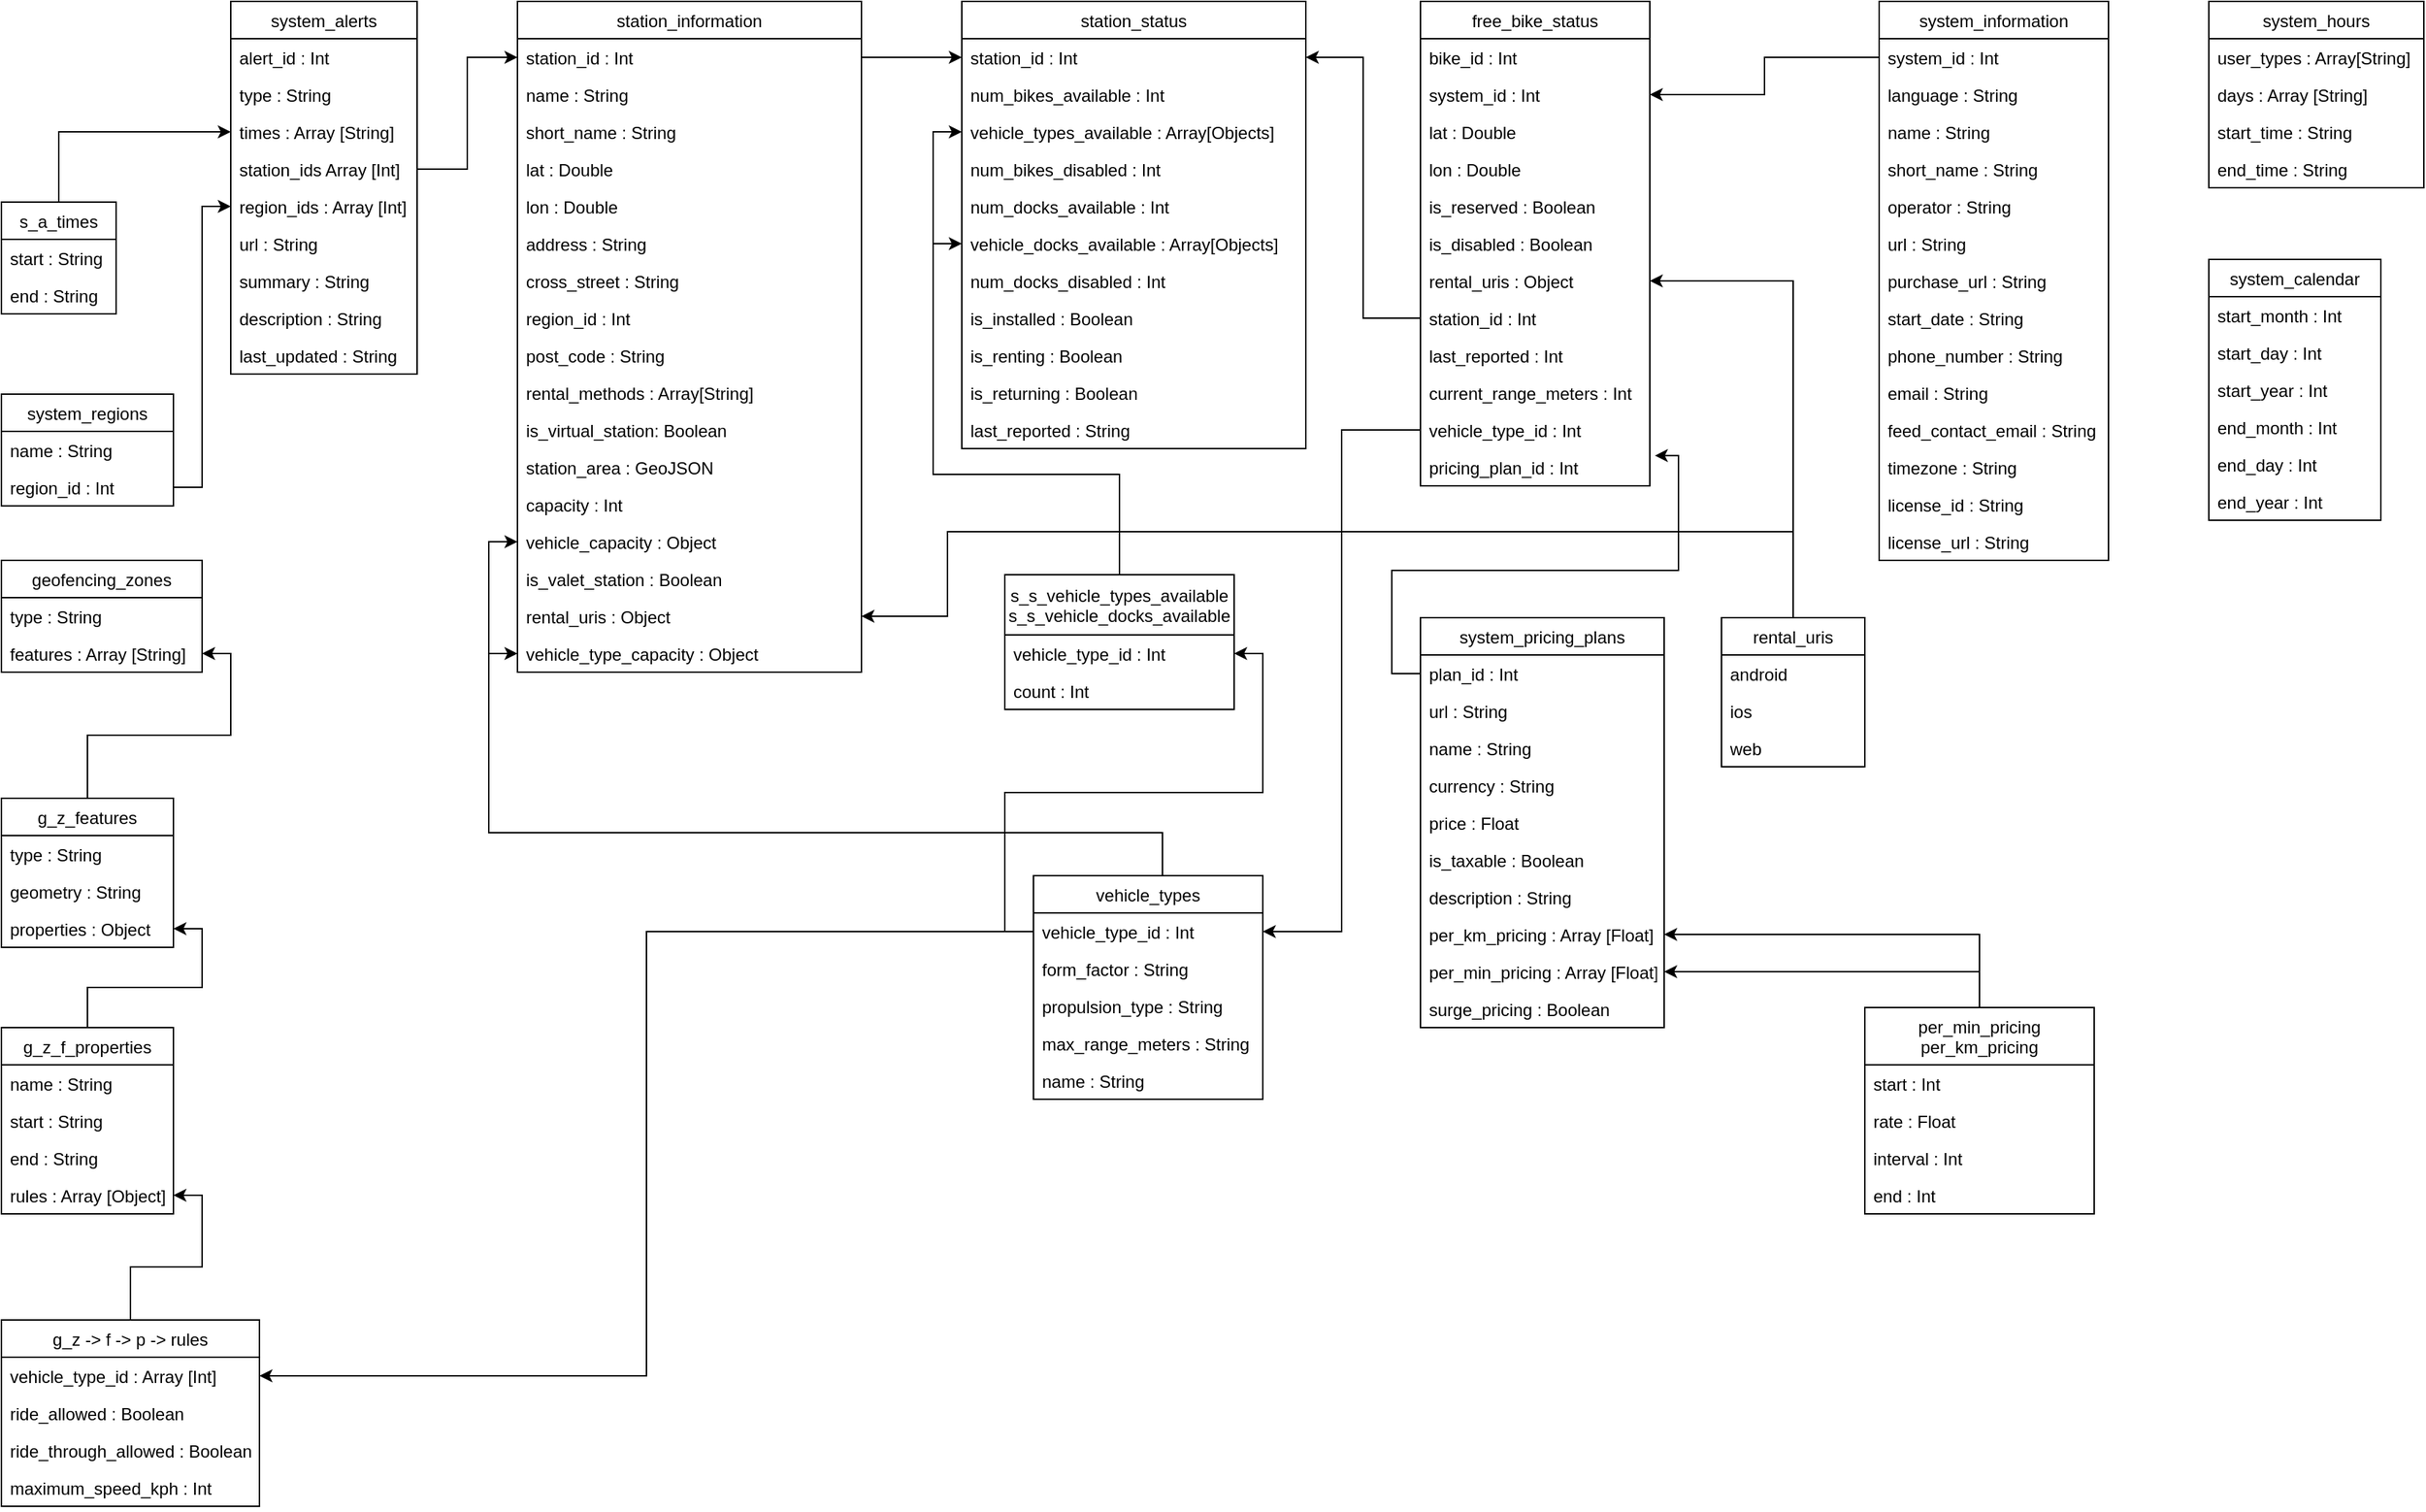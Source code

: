 <mxfile version="14.1.1" type="device"><diagram id="EeUKwa0ocR6P-Onz2Nkn" name="Page-1"><mxGraphModel dx="1422" dy="762" grid="1" gridSize="10" guides="1" tooltips="1" connect="1" arrows="1" fold="1" page="1" pageScale="1" pageWidth="2339" pageHeight="3300" math="0" shadow="0"><root><mxCell id="0"/><mxCell id="1" parent="0"/><mxCell id="87wIou0G1SsMSOrfjKKC-6" value="station_status" style="swimlane;fontStyle=0;childLayout=stackLayout;horizontal=1;startSize=26;fillColor=none;horizontalStack=0;resizeParent=1;resizeParentMax=0;resizeLast=0;collapsible=1;marginBottom=0;" parent="1" vertex="1"><mxGeometry x="710" y="120" width="240" height="312" as="geometry"/></mxCell><mxCell id="87wIou0G1SsMSOrfjKKC-7" value="station_id : Int" style="text;strokeColor=none;fillColor=none;align=left;verticalAlign=top;spacingLeft=4;spacingRight=4;overflow=hidden;rotatable=0;points=[[0,0.5],[1,0.5]];portConstraint=eastwest;" parent="87wIou0G1SsMSOrfjKKC-6" vertex="1"><mxGeometry y="26" width="240" height="26" as="geometry"/></mxCell><mxCell id="87wIou0G1SsMSOrfjKKC-8" value="num_bikes_available : Int" style="text;strokeColor=none;fillColor=none;align=left;verticalAlign=top;spacingLeft=4;spacingRight=4;overflow=hidden;rotatable=0;points=[[0,0.5],[1,0.5]];portConstraint=eastwest;" parent="87wIou0G1SsMSOrfjKKC-6" vertex="1"><mxGeometry y="52" width="240" height="26" as="geometry"/></mxCell><mxCell id="87wIou0G1SsMSOrfjKKC-9" value="vehicle_types_available : Array[Objects]" style="text;strokeColor=none;fillColor=none;align=left;verticalAlign=top;spacingLeft=4;spacingRight=4;overflow=hidden;rotatable=0;points=[[0,0.5],[1,0.5]];portConstraint=eastwest;" parent="87wIou0G1SsMSOrfjKKC-6" vertex="1"><mxGeometry y="78" width="240" height="26" as="geometry"/></mxCell><mxCell id="87wIou0G1SsMSOrfjKKC-11" value="num_bikes_disabled : Int" style="text;strokeColor=none;fillColor=none;align=left;verticalAlign=top;spacingLeft=4;spacingRight=4;overflow=hidden;rotatable=0;points=[[0,0.5],[1,0.5]];portConstraint=eastwest;" parent="87wIou0G1SsMSOrfjKKC-6" vertex="1"><mxGeometry y="104" width="240" height="26" as="geometry"/></mxCell><mxCell id="87wIou0G1SsMSOrfjKKC-13" value="num_docks_available : Int" style="text;strokeColor=none;fillColor=none;align=left;verticalAlign=top;spacingLeft=4;spacingRight=4;overflow=hidden;rotatable=0;points=[[0,0.5],[1,0.5]];portConstraint=eastwest;" parent="87wIou0G1SsMSOrfjKKC-6" vertex="1"><mxGeometry y="130" width="240" height="26" as="geometry"/></mxCell><mxCell id="87wIou0G1SsMSOrfjKKC-14" value="vehicle_docks_available : Array[Objects]" style="text;strokeColor=none;fillColor=none;align=left;verticalAlign=top;spacingLeft=4;spacingRight=4;overflow=hidden;rotatable=0;points=[[0,0.5],[1,0.5]];portConstraint=eastwest;" parent="87wIou0G1SsMSOrfjKKC-6" vertex="1"><mxGeometry y="156" width="240" height="26" as="geometry"/></mxCell><mxCell id="87wIou0G1SsMSOrfjKKC-17" value="num_docks_disabled : Int" style="text;strokeColor=none;fillColor=none;align=left;verticalAlign=top;spacingLeft=4;spacingRight=4;overflow=hidden;rotatable=0;points=[[0,0.5],[1,0.5]];portConstraint=eastwest;" parent="87wIou0G1SsMSOrfjKKC-6" vertex="1"><mxGeometry y="182" width="240" height="26" as="geometry"/></mxCell><mxCell id="DSiYzcExtaKeJNLB6xu6-119" value="is_installed : Boolean" style="text;strokeColor=none;fillColor=none;align=left;verticalAlign=top;spacingLeft=4;spacingRight=4;overflow=hidden;rotatable=0;points=[[0,0.5],[1,0.5]];portConstraint=eastwest;" parent="87wIou0G1SsMSOrfjKKC-6" vertex="1"><mxGeometry y="208" width="240" height="26" as="geometry"/></mxCell><mxCell id="DSiYzcExtaKeJNLB6xu6-120" value="is_renting : Boolean" style="text;strokeColor=none;fillColor=none;align=left;verticalAlign=top;spacingLeft=4;spacingRight=4;overflow=hidden;rotatable=0;points=[[0,0.5],[1,0.5]];portConstraint=eastwest;" parent="87wIou0G1SsMSOrfjKKC-6" vertex="1"><mxGeometry y="234" width="240" height="26" as="geometry"/></mxCell><mxCell id="DSiYzcExtaKeJNLB6xu6-121" value="is_returning : Boolean" style="text;strokeColor=none;fillColor=none;align=left;verticalAlign=top;spacingLeft=4;spacingRight=4;overflow=hidden;rotatable=0;points=[[0,0.5],[1,0.5]];portConstraint=eastwest;" parent="87wIou0G1SsMSOrfjKKC-6" vertex="1"><mxGeometry y="260" width="240" height="26" as="geometry"/></mxCell><mxCell id="dV8yYiZPkEKNXkJ7cdwt-17" value="last_reported : String" style="text;strokeColor=none;fillColor=none;align=left;verticalAlign=top;spacingLeft=4;spacingRight=4;overflow=hidden;rotatable=0;points=[[0,0.5],[1,0.5]];portConstraint=eastwest;" vertex="1" parent="87wIou0G1SsMSOrfjKKC-6"><mxGeometry y="286" width="240" height="26" as="geometry"/></mxCell><mxCell id="87wIou0G1SsMSOrfjKKC-28" value="system_information" style="swimlane;fontStyle=0;childLayout=stackLayout;horizontal=1;startSize=26;fillColor=none;horizontalStack=0;resizeParent=1;resizeParentMax=0;resizeLast=0;collapsible=1;marginBottom=0;" parent="1" vertex="1"><mxGeometry x="1350" y="120" width="160" height="390" as="geometry"/></mxCell><mxCell id="87wIou0G1SsMSOrfjKKC-29" value="system_id : Int" style="text;strokeColor=none;fillColor=none;align=left;verticalAlign=top;spacingLeft=4;spacingRight=4;overflow=hidden;rotatable=0;points=[[0,0.5],[1,0.5]];portConstraint=eastwest;" parent="87wIou0G1SsMSOrfjKKC-28" vertex="1"><mxGeometry y="26" width="160" height="26" as="geometry"/></mxCell><mxCell id="87wIou0G1SsMSOrfjKKC-30" value="language : String" style="text;strokeColor=none;fillColor=none;align=left;verticalAlign=top;spacingLeft=4;spacingRight=4;overflow=hidden;rotatable=0;points=[[0,0.5],[1,0.5]];portConstraint=eastwest;" parent="87wIou0G1SsMSOrfjKKC-28" vertex="1"><mxGeometry y="52" width="160" height="26" as="geometry"/></mxCell><mxCell id="87wIou0G1SsMSOrfjKKC-31" value="name : String" style="text;strokeColor=none;fillColor=none;align=left;verticalAlign=top;spacingLeft=4;spacingRight=4;overflow=hidden;rotatable=0;points=[[0,0.5],[1,0.5]];portConstraint=eastwest;" parent="87wIou0G1SsMSOrfjKKC-28" vertex="1"><mxGeometry y="78" width="160" height="26" as="geometry"/></mxCell><mxCell id="87wIou0G1SsMSOrfjKKC-32" value="short_name : String" style="text;strokeColor=none;fillColor=none;align=left;verticalAlign=top;spacingLeft=4;spacingRight=4;overflow=hidden;rotatable=0;points=[[0,0.5],[1,0.5]];portConstraint=eastwest;" parent="87wIou0G1SsMSOrfjKKC-28" vertex="1"><mxGeometry y="104" width="160" height="26" as="geometry"/></mxCell><mxCell id="87wIou0G1SsMSOrfjKKC-33" value="operator : String" style="text;strokeColor=none;fillColor=none;align=left;verticalAlign=top;spacingLeft=4;spacingRight=4;overflow=hidden;rotatable=0;points=[[0,0.5],[1,0.5]];portConstraint=eastwest;" parent="87wIou0G1SsMSOrfjKKC-28" vertex="1"><mxGeometry y="130" width="160" height="26" as="geometry"/></mxCell><mxCell id="87wIou0G1SsMSOrfjKKC-34" value="url : String" style="text;strokeColor=none;fillColor=none;align=left;verticalAlign=top;spacingLeft=4;spacingRight=4;overflow=hidden;rotatable=0;points=[[0,0.5],[1,0.5]];portConstraint=eastwest;" parent="87wIou0G1SsMSOrfjKKC-28" vertex="1"><mxGeometry y="156" width="160" height="26" as="geometry"/></mxCell><mxCell id="87wIou0G1SsMSOrfjKKC-35" value="purchase_url : String" style="text;strokeColor=none;fillColor=none;align=left;verticalAlign=top;spacingLeft=4;spacingRight=4;overflow=hidden;rotatable=0;points=[[0,0.5],[1,0.5]];portConstraint=eastwest;" parent="87wIou0G1SsMSOrfjKKC-28" vertex="1"><mxGeometry y="182" width="160" height="26" as="geometry"/></mxCell><mxCell id="87wIou0G1SsMSOrfjKKC-36" value="start_date : String" style="text;strokeColor=none;fillColor=none;align=left;verticalAlign=top;spacingLeft=4;spacingRight=4;overflow=hidden;rotatable=0;points=[[0,0.5],[1,0.5]];portConstraint=eastwest;" parent="87wIou0G1SsMSOrfjKKC-28" vertex="1"><mxGeometry y="208" width="160" height="26" as="geometry"/></mxCell><mxCell id="87wIou0G1SsMSOrfjKKC-37" value="phone_number : String" style="text;strokeColor=none;fillColor=none;align=left;verticalAlign=top;spacingLeft=4;spacingRight=4;overflow=hidden;rotatable=0;points=[[0,0.5],[1,0.5]];portConstraint=eastwest;" parent="87wIou0G1SsMSOrfjKKC-28" vertex="1"><mxGeometry y="234" width="160" height="26" as="geometry"/></mxCell><mxCell id="87wIou0G1SsMSOrfjKKC-38" value="email : String" style="text;strokeColor=none;fillColor=none;align=left;verticalAlign=top;spacingLeft=4;spacingRight=4;overflow=hidden;rotatable=0;points=[[0,0.5],[1,0.5]];portConstraint=eastwest;" parent="87wIou0G1SsMSOrfjKKC-28" vertex="1"><mxGeometry y="260" width="160" height="26" as="geometry"/></mxCell><mxCell id="87wIou0G1SsMSOrfjKKC-39" value="feed_contact_email : String" style="text;strokeColor=none;fillColor=none;align=left;verticalAlign=top;spacingLeft=4;spacingRight=4;overflow=hidden;rotatable=0;points=[[0,0.5],[1,0.5]];portConstraint=eastwest;" parent="87wIou0G1SsMSOrfjKKC-28" vertex="1"><mxGeometry y="286" width="160" height="26" as="geometry"/></mxCell><mxCell id="87wIou0G1SsMSOrfjKKC-40" value="timezone : String" style="text;strokeColor=none;fillColor=none;align=left;verticalAlign=top;spacingLeft=4;spacingRight=4;overflow=hidden;rotatable=0;points=[[0,0.5],[1,0.5]];portConstraint=eastwest;" parent="87wIou0G1SsMSOrfjKKC-28" vertex="1"><mxGeometry y="312" width="160" height="26" as="geometry"/></mxCell><mxCell id="DSiYzcExtaKeJNLB6xu6-117" value="license_id : String" style="text;strokeColor=none;fillColor=none;align=left;verticalAlign=top;spacingLeft=4;spacingRight=4;overflow=hidden;rotatable=0;points=[[0,0.5],[1,0.5]];portConstraint=eastwest;" parent="87wIou0G1SsMSOrfjKKC-28" vertex="1"><mxGeometry y="338" width="160" height="26" as="geometry"/></mxCell><mxCell id="DSiYzcExtaKeJNLB6xu6-118" value="license_url : String" style="text;strokeColor=none;fillColor=none;align=left;verticalAlign=top;spacingLeft=4;spacingRight=4;overflow=hidden;rotatable=0;points=[[0,0.5],[1,0.5]];portConstraint=eastwest;" parent="87wIou0G1SsMSOrfjKKC-28" vertex="1"><mxGeometry y="364" width="160" height="26" as="geometry"/></mxCell><mxCell id="87wIou0G1SsMSOrfjKKC-44" value="station_information" style="swimlane;fontStyle=0;childLayout=stackLayout;horizontal=1;startSize=26;fillColor=none;horizontalStack=0;resizeParent=1;resizeParentMax=0;resizeLast=0;collapsible=1;marginBottom=0;" parent="1" vertex="1"><mxGeometry x="400" y="120" width="240" height="468" as="geometry"/></mxCell><mxCell id="87wIou0G1SsMSOrfjKKC-45" value="station_id : Int" style="text;strokeColor=none;fillColor=none;align=left;verticalAlign=top;spacingLeft=4;spacingRight=4;overflow=hidden;rotatable=0;points=[[0,0.5],[1,0.5]];portConstraint=eastwest;" parent="87wIou0G1SsMSOrfjKKC-44" vertex="1"><mxGeometry y="26" width="240" height="26" as="geometry"/></mxCell><mxCell id="87wIou0G1SsMSOrfjKKC-47" value="name : String" style="text;strokeColor=none;fillColor=none;align=left;verticalAlign=top;spacingLeft=4;spacingRight=4;overflow=hidden;rotatable=0;points=[[0,0.5],[1,0.5]];portConstraint=eastwest;" parent="87wIou0G1SsMSOrfjKKC-44" vertex="1"><mxGeometry y="52" width="240" height="26" as="geometry"/></mxCell><mxCell id="87wIou0G1SsMSOrfjKKC-48" value="short_name : String" style="text;strokeColor=none;fillColor=none;align=left;verticalAlign=top;spacingLeft=4;spacingRight=4;overflow=hidden;rotatable=0;points=[[0,0.5],[1,0.5]];portConstraint=eastwest;" parent="87wIou0G1SsMSOrfjKKC-44" vertex="1"><mxGeometry y="78" width="240" height="26" as="geometry"/></mxCell><mxCell id="87wIou0G1SsMSOrfjKKC-49" value="lat : Double" style="text;strokeColor=none;fillColor=none;align=left;verticalAlign=top;spacingLeft=4;spacingRight=4;overflow=hidden;rotatable=0;points=[[0,0.5],[1,0.5]];portConstraint=eastwest;" parent="87wIou0G1SsMSOrfjKKC-44" vertex="1"><mxGeometry y="104" width="240" height="26" as="geometry"/></mxCell><mxCell id="87wIou0G1SsMSOrfjKKC-50" value="lon : Double" style="text;strokeColor=none;fillColor=none;align=left;verticalAlign=top;spacingLeft=4;spacingRight=4;overflow=hidden;rotatable=0;points=[[0,0.5],[1,0.5]];portConstraint=eastwest;" parent="87wIou0G1SsMSOrfjKKC-44" vertex="1"><mxGeometry y="130" width="240" height="26" as="geometry"/></mxCell><mxCell id="87wIou0G1SsMSOrfjKKC-51" value="address : String" style="text;strokeColor=none;fillColor=none;align=left;verticalAlign=top;spacingLeft=4;spacingRight=4;overflow=hidden;rotatable=0;points=[[0,0.5],[1,0.5]];portConstraint=eastwest;" parent="87wIou0G1SsMSOrfjKKC-44" vertex="1"><mxGeometry y="156" width="240" height="26" as="geometry"/></mxCell><mxCell id="87wIou0G1SsMSOrfjKKC-52" value="cross_street : String" style="text;strokeColor=none;fillColor=none;align=left;verticalAlign=top;spacingLeft=4;spacingRight=4;overflow=hidden;rotatable=0;points=[[0,0.5],[1,0.5]];portConstraint=eastwest;" parent="87wIou0G1SsMSOrfjKKC-44" vertex="1"><mxGeometry y="182" width="240" height="26" as="geometry"/></mxCell><mxCell id="87wIou0G1SsMSOrfjKKC-53" value="region_id : Int" style="text;strokeColor=none;fillColor=none;align=left;verticalAlign=top;spacingLeft=4;spacingRight=4;overflow=hidden;rotatable=0;points=[[0,0.5],[1,0.5]];portConstraint=eastwest;" parent="87wIou0G1SsMSOrfjKKC-44" vertex="1"><mxGeometry y="208" width="240" height="26" as="geometry"/></mxCell><mxCell id="87wIou0G1SsMSOrfjKKC-54" value="post_code : String" style="text;strokeColor=none;fillColor=none;align=left;verticalAlign=top;spacingLeft=4;spacingRight=4;overflow=hidden;rotatable=0;points=[[0,0.5],[1,0.5]];portConstraint=eastwest;" parent="87wIou0G1SsMSOrfjKKC-44" vertex="1"><mxGeometry y="234" width="240" height="26" as="geometry"/></mxCell><mxCell id="87wIou0G1SsMSOrfjKKC-55" value="rental_methods : Array[String]" style="text;strokeColor=none;fillColor=none;align=left;verticalAlign=top;spacingLeft=4;spacingRight=4;overflow=hidden;rotatable=0;points=[[0,0.5],[1,0.5]];portConstraint=eastwest;" parent="87wIou0G1SsMSOrfjKKC-44" vertex="1"><mxGeometry y="260" width="240" height="26" as="geometry"/></mxCell><mxCell id="87wIou0G1SsMSOrfjKKC-56" value="is_virtual_station: Boolean" style="text;strokeColor=none;fillColor=none;align=left;verticalAlign=top;spacingLeft=4;spacingRight=4;overflow=hidden;rotatable=0;points=[[0,0.5],[1,0.5]];portConstraint=eastwest;" parent="87wIou0G1SsMSOrfjKKC-44" vertex="1"><mxGeometry y="286" width="240" height="26" as="geometry"/></mxCell><mxCell id="DSiYzcExtaKeJNLB6xu6-135" value="station_area : GeoJSON" style="text;strokeColor=none;fillColor=none;align=left;verticalAlign=top;spacingLeft=4;spacingRight=4;overflow=hidden;rotatable=0;points=[[0,0.5],[1,0.5]];portConstraint=eastwest;" parent="87wIou0G1SsMSOrfjKKC-44" vertex="1"><mxGeometry y="312" width="240" height="26" as="geometry"/></mxCell><mxCell id="dV8yYiZPkEKNXkJ7cdwt-2" value="capacity : Int" style="text;strokeColor=none;fillColor=none;align=left;verticalAlign=top;spacingLeft=4;spacingRight=4;overflow=hidden;rotatable=0;points=[[0,0.5],[1,0.5]];portConstraint=eastwest;" vertex="1" parent="87wIou0G1SsMSOrfjKKC-44"><mxGeometry y="338" width="240" height="26" as="geometry"/></mxCell><mxCell id="dV8yYiZPkEKNXkJ7cdwt-3" value="vehicle_capacity : Object" style="text;strokeColor=none;fillColor=none;align=left;verticalAlign=top;spacingLeft=4;spacingRight=4;overflow=hidden;rotatable=0;points=[[0,0.5],[1,0.5]];portConstraint=eastwest;" vertex="1" parent="87wIou0G1SsMSOrfjKKC-44"><mxGeometry y="364" width="240" height="26" as="geometry"/></mxCell><mxCell id="dV8yYiZPkEKNXkJ7cdwt-4" value="is_valet_station : Boolean" style="text;strokeColor=none;fillColor=none;align=left;verticalAlign=top;spacingLeft=4;spacingRight=4;overflow=hidden;rotatable=0;points=[[0,0.5],[1,0.5]];portConstraint=eastwest;" vertex="1" parent="87wIou0G1SsMSOrfjKKC-44"><mxGeometry y="390" width="240" height="26" as="geometry"/></mxCell><mxCell id="dV8yYiZPkEKNXkJ7cdwt-5" value="rental_uris : Object" style="text;strokeColor=none;fillColor=none;align=left;verticalAlign=top;spacingLeft=4;spacingRight=4;overflow=hidden;rotatable=0;points=[[0,0.5],[1,0.5]];portConstraint=eastwest;" vertex="1" parent="87wIou0G1SsMSOrfjKKC-44"><mxGeometry y="416" width="240" height="26" as="geometry"/></mxCell><mxCell id="dV8yYiZPkEKNXkJ7cdwt-10" value="vehicle_type_capacity : Object" style="text;strokeColor=none;fillColor=none;align=left;verticalAlign=top;spacingLeft=4;spacingRight=4;overflow=hidden;rotatable=0;points=[[0,0.5],[1,0.5]];portConstraint=eastwest;" vertex="1" parent="87wIou0G1SsMSOrfjKKC-44"><mxGeometry y="442" width="240" height="26" as="geometry"/></mxCell><mxCell id="87wIou0G1SsMSOrfjKKC-57" value="system_alerts" style="swimlane;fontStyle=0;childLayout=stackLayout;horizontal=1;startSize=26;fillColor=none;horizontalStack=0;resizeParent=1;resizeParentMax=0;resizeLast=0;collapsible=1;marginBottom=0;" parent="1" vertex="1"><mxGeometry x="200" y="120" width="130" height="260" as="geometry"/></mxCell><mxCell id="87wIou0G1SsMSOrfjKKC-58" value="alert_id : Int" style="text;strokeColor=none;fillColor=none;align=left;verticalAlign=top;spacingLeft=4;spacingRight=4;overflow=hidden;rotatable=0;points=[[0,0.5],[1,0.5]];portConstraint=eastwest;" parent="87wIou0G1SsMSOrfjKKC-57" vertex="1"><mxGeometry y="26" width="130" height="26" as="geometry"/></mxCell><mxCell id="87wIou0G1SsMSOrfjKKC-59" value="type : String" style="text;strokeColor=none;fillColor=none;align=left;verticalAlign=top;spacingLeft=4;spacingRight=4;overflow=hidden;rotatable=0;points=[[0,0.5],[1,0.5]];portConstraint=eastwest;" parent="87wIou0G1SsMSOrfjKKC-57" vertex="1"><mxGeometry y="52" width="130" height="26" as="geometry"/></mxCell><mxCell id="87wIou0G1SsMSOrfjKKC-60" value="times : Array [String]" style="text;strokeColor=none;fillColor=none;align=left;verticalAlign=top;spacingLeft=4;spacingRight=4;overflow=hidden;rotatable=0;points=[[0,0.5],[1,0.5]];portConstraint=eastwest;" parent="87wIou0G1SsMSOrfjKKC-57" vertex="1"><mxGeometry y="78" width="130" height="26" as="geometry"/></mxCell><mxCell id="87wIou0G1SsMSOrfjKKC-63" value="station_ids Array [Int]" style="text;strokeColor=none;fillColor=none;align=left;verticalAlign=top;spacingLeft=4;spacingRight=4;overflow=hidden;rotatable=0;points=[[0,0.5],[1,0.5]];portConstraint=eastwest;" parent="87wIou0G1SsMSOrfjKKC-57" vertex="1"><mxGeometry y="104" width="130" height="26" as="geometry"/></mxCell><mxCell id="DSiYzcExtaKeJNLB6xu6-89" value="region_ids : Array [Int]" style="text;strokeColor=none;fillColor=none;align=left;verticalAlign=top;spacingLeft=4;spacingRight=4;overflow=hidden;rotatable=0;points=[[0,0.5],[1,0.5]];portConstraint=eastwest;" parent="87wIou0G1SsMSOrfjKKC-57" vertex="1"><mxGeometry y="130" width="130" height="26" as="geometry"/></mxCell><mxCell id="DSiYzcExtaKeJNLB6xu6-90" value="url : String" style="text;strokeColor=none;fillColor=none;align=left;verticalAlign=top;spacingLeft=4;spacingRight=4;overflow=hidden;rotatable=0;points=[[0,0.5],[1,0.5]];portConstraint=eastwest;" parent="87wIou0G1SsMSOrfjKKC-57" vertex="1"><mxGeometry y="156" width="130" height="26" as="geometry"/></mxCell><mxCell id="DSiYzcExtaKeJNLB6xu6-91" value="summary : String" style="text;strokeColor=none;fillColor=none;align=left;verticalAlign=top;spacingLeft=4;spacingRight=4;overflow=hidden;rotatable=0;points=[[0,0.5],[1,0.5]];portConstraint=eastwest;" parent="87wIou0G1SsMSOrfjKKC-57" vertex="1"><mxGeometry y="182" width="130" height="26" as="geometry"/></mxCell><mxCell id="DSiYzcExtaKeJNLB6xu6-133" value="description : String" style="text;strokeColor=none;fillColor=none;align=left;verticalAlign=top;spacingLeft=4;spacingRight=4;overflow=hidden;rotatable=0;points=[[0,0.5],[1,0.5]];portConstraint=eastwest;" parent="87wIou0G1SsMSOrfjKKC-57" vertex="1"><mxGeometry y="208" width="130" height="26" as="geometry"/></mxCell><mxCell id="DSiYzcExtaKeJNLB6xu6-134" value="last_updated : String" style="text;strokeColor=none;fillColor=none;align=left;verticalAlign=top;spacingLeft=4;spacingRight=4;overflow=hidden;rotatable=0;points=[[0,0.5],[1,0.5]];portConstraint=eastwest;" parent="87wIou0G1SsMSOrfjKKC-57" vertex="1"><mxGeometry y="234" width="130" height="26" as="geometry"/></mxCell><mxCell id="dV8yYiZPkEKNXkJ7cdwt-12" style="edgeStyle=orthogonalEdgeStyle;rounded=0;orthogonalLoop=1;jettySize=auto;html=1;entryX=0;entryY=0.5;entryDx=0;entryDy=0;" edge="1" parent="1" source="DSiYzcExtaKeJNLB6xu6-1" target="dV8yYiZPkEKNXkJ7cdwt-3"><mxGeometry relative="1" as="geometry"><Array as="points"><mxPoint x="850" y="700"/><mxPoint x="380" y="700"/><mxPoint x="380" y="497"/></Array></mxGeometry></mxCell><mxCell id="dV8yYiZPkEKNXkJ7cdwt-13" style="edgeStyle=orthogonalEdgeStyle;rounded=0;orthogonalLoop=1;jettySize=auto;html=1;entryX=0;entryY=0.5;entryDx=0;entryDy=0;" edge="1" parent="1" source="DSiYzcExtaKeJNLB6xu6-1" target="dV8yYiZPkEKNXkJ7cdwt-10"><mxGeometry relative="1" as="geometry"><Array as="points"><mxPoint x="850" y="700"/><mxPoint x="380" y="700"/><mxPoint x="380" y="575"/></Array></mxGeometry></mxCell><mxCell id="DSiYzcExtaKeJNLB6xu6-1" value="vehicle_types" style="swimlane;fontStyle=0;childLayout=stackLayout;horizontal=1;startSize=26;fillColor=none;horizontalStack=0;resizeParent=1;resizeParentMax=0;resizeLast=0;collapsible=1;marginBottom=0;" parent="1" vertex="1"><mxGeometry x="760" y="730" width="160" height="156" as="geometry"><mxRectangle x="280" y="680" width="110" height="26" as="alternateBounds"/></mxGeometry></mxCell><mxCell id="DSiYzcExtaKeJNLB6xu6-2" value="vehicle_type_id : Int" style="text;strokeColor=none;fillColor=none;align=left;verticalAlign=top;spacingLeft=4;spacingRight=4;overflow=hidden;rotatable=0;points=[[0,0.5],[1,0.5]];portConstraint=eastwest;" parent="DSiYzcExtaKeJNLB6xu6-1" vertex="1"><mxGeometry y="26" width="160" height="26" as="geometry"/></mxCell><mxCell id="DSiYzcExtaKeJNLB6xu6-3" value="form_factor : String" style="text;strokeColor=none;fillColor=none;align=left;verticalAlign=top;spacingLeft=4;spacingRight=4;overflow=hidden;rotatable=0;points=[[0,0.5],[1,0.5]];portConstraint=eastwest;" parent="DSiYzcExtaKeJNLB6xu6-1" vertex="1"><mxGeometry y="52" width="160" height="26" as="geometry"/></mxCell><mxCell id="DSiYzcExtaKeJNLB6xu6-4" value="propulsion_type : String" style="text;strokeColor=none;fillColor=none;align=left;verticalAlign=top;spacingLeft=4;spacingRight=4;overflow=hidden;rotatable=0;points=[[0,0.5],[1,0.5]];portConstraint=eastwest;" parent="DSiYzcExtaKeJNLB6xu6-1" vertex="1"><mxGeometry y="78" width="160" height="26" as="geometry"/></mxCell><mxCell id="DSiYzcExtaKeJNLB6xu6-5" value="max_range_meters : String" style="text;strokeColor=none;fillColor=none;align=left;verticalAlign=top;spacingLeft=4;spacingRight=4;overflow=hidden;rotatable=0;points=[[0,0.5],[1,0.5]];portConstraint=eastwest;" parent="DSiYzcExtaKeJNLB6xu6-1" vertex="1"><mxGeometry y="104" width="160" height="26" as="geometry"/></mxCell><mxCell id="DSiYzcExtaKeJNLB6xu6-6" value="name : String" style="text;strokeColor=none;fillColor=none;align=left;verticalAlign=top;spacingLeft=4;spacingRight=4;overflow=hidden;rotatable=0;points=[[0,0.5],[1,0.5]];portConstraint=eastwest;" parent="DSiYzcExtaKeJNLB6xu6-1" vertex="1"><mxGeometry y="130" width="160" height="26" as="geometry"/></mxCell><mxCell id="DSiYzcExtaKeJNLB6xu6-14" value="free_bike_status" style="swimlane;fontStyle=0;childLayout=stackLayout;horizontal=1;startSize=26;fillColor=none;horizontalStack=0;resizeParent=1;resizeParentMax=0;resizeLast=0;collapsible=1;marginBottom=0;" parent="1" vertex="1"><mxGeometry x="1030" y="120" width="160" height="338" as="geometry"/></mxCell><mxCell id="DSiYzcExtaKeJNLB6xu6-15" value="bike_id : Int" style="text;strokeColor=none;fillColor=none;align=left;verticalAlign=top;spacingLeft=4;spacingRight=4;overflow=hidden;rotatable=0;points=[[0,0.5],[1,0.5]];portConstraint=eastwest;" parent="DSiYzcExtaKeJNLB6xu6-14" vertex="1"><mxGeometry y="26" width="160" height="26" as="geometry"/></mxCell><mxCell id="DSiYzcExtaKeJNLB6xu6-16" value="system_id : Int" style="text;strokeColor=none;fillColor=none;align=left;verticalAlign=top;spacingLeft=4;spacingRight=4;overflow=hidden;rotatable=0;points=[[0,0.5],[1,0.5]];portConstraint=eastwest;" parent="DSiYzcExtaKeJNLB6xu6-14" vertex="1"><mxGeometry y="52" width="160" height="26" as="geometry"/></mxCell><mxCell id="DSiYzcExtaKeJNLB6xu6-17" value="lat : Double" style="text;strokeColor=none;fillColor=none;align=left;verticalAlign=top;spacingLeft=4;spacingRight=4;overflow=hidden;rotatable=0;points=[[0,0.5],[1,0.5]];portConstraint=eastwest;" parent="DSiYzcExtaKeJNLB6xu6-14" vertex="1"><mxGeometry y="78" width="160" height="26" as="geometry"/></mxCell><mxCell id="DSiYzcExtaKeJNLB6xu6-18" value="lon : Double" style="text;strokeColor=none;fillColor=none;align=left;verticalAlign=top;spacingLeft=4;spacingRight=4;overflow=hidden;rotatable=0;points=[[0,0.5],[1,0.5]];portConstraint=eastwest;" parent="DSiYzcExtaKeJNLB6xu6-14" vertex="1"><mxGeometry y="104" width="160" height="26" as="geometry"/></mxCell><mxCell id="DSiYzcExtaKeJNLB6xu6-19" value="is_reserved : Boolean" style="text;strokeColor=none;fillColor=none;align=left;verticalAlign=top;spacingLeft=4;spacingRight=4;overflow=hidden;rotatable=0;points=[[0,0.5],[1,0.5]];portConstraint=eastwest;" parent="DSiYzcExtaKeJNLB6xu6-14" vertex="1"><mxGeometry y="130" width="160" height="26" as="geometry"/></mxCell><mxCell id="DSiYzcExtaKeJNLB6xu6-20" value="is_disabled : Boolean" style="text;strokeColor=none;fillColor=none;align=left;verticalAlign=top;spacingLeft=4;spacingRight=4;overflow=hidden;rotatable=0;points=[[0,0.5],[1,0.5]];portConstraint=eastwest;" parent="DSiYzcExtaKeJNLB6xu6-14" vertex="1"><mxGeometry y="156" width="160" height="26" as="geometry"/></mxCell><mxCell id="DSiYzcExtaKeJNLB6xu6-21" value="rental_uris : Object" style="text;strokeColor=none;fillColor=none;align=left;verticalAlign=top;spacingLeft=4;spacingRight=4;overflow=hidden;rotatable=0;points=[[0,0.5],[1,0.5]];portConstraint=eastwest;" parent="DSiYzcExtaKeJNLB6xu6-14" vertex="1"><mxGeometry y="182" width="160" height="26" as="geometry"/></mxCell><mxCell id="DSiYzcExtaKeJNLB6xu6-25" value="station_id : Int" style="text;strokeColor=none;fillColor=none;align=left;verticalAlign=top;spacingLeft=4;spacingRight=4;overflow=hidden;rotatable=0;points=[[0,0.5],[1,0.5]];portConstraint=eastwest;" parent="DSiYzcExtaKeJNLB6xu6-14" vertex="1"><mxGeometry y="208" width="160" height="26" as="geometry"/></mxCell><mxCell id="DSiYzcExtaKeJNLB6xu6-26" value="last_reported : Int" style="text;strokeColor=none;fillColor=none;align=left;verticalAlign=top;spacingLeft=4;spacingRight=4;overflow=hidden;rotatable=0;points=[[0,0.5],[1,0.5]];portConstraint=eastwest;" parent="DSiYzcExtaKeJNLB6xu6-14" vertex="1"><mxGeometry y="234" width="160" height="26" as="geometry"/></mxCell><mxCell id="DSiYzcExtaKeJNLB6xu6-27" value="current_range_meters : Int" style="text;strokeColor=none;fillColor=none;align=left;verticalAlign=top;spacingLeft=4;spacingRight=4;overflow=hidden;rotatable=0;points=[[0,0.5],[1,0.5]];portConstraint=eastwest;" parent="DSiYzcExtaKeJNLB6xu6-14" vertex="1"><mxGeometry y="260" width="160" height="26" as="geometry"/></mxCell><mxCell id="DSiYzcExtaKeJNLB6xu6-28" value="vehicle_type_id : Int" style="text;strokeColor=none;fillColor=none;align=left;verticalAlign=top;spacingLeft=4;spacingRight=4;overflow=hidden;rotatable=0;points=[[0,0.5],[1,0.5]];portConstraint=eastwest;" parent="DSiYzcExtaKeJNLB6xu6-14" vertex="1"><mxGeometry y="286" width="160" height="26" as="geometry"/></mxCell><mxCell id="DSiYzcExtaKeJNLB6xu6-29" value="pricing_plan_id : Int" style="text;strokeColor=none;fillColor=none;align=left;verticalAlign=top;spacingLeft=4;spacingRight=4;overflow=hidden;rotatable=0;points=[[0,0.5],[1,0.5]];portConstraint=eastwest;" parent="DSiYzcExtaKeJNLB6xu6-14" vertex="1"><mxGeometry y="312" width="160" height="26" as="geometry"/></mxCell><mxCell id="DSiYzcExtaKeJNLB6xu6-30" value="system_hours" style="swimlane;fontStyle=0;childLayout=stackLayout;horizontal=1;startSize=26;fillColor=none;horizontalStack=0;resizeParent=1;resizeParentMax=0;resizeLast=0;collapsible=1;marginBottom=0;" parent="1" vertex="1"><mxGeometry x="1580" y="120" width="150" height="130" as="geometry"/></mxCell><mxCell id="DSiYzcExtaKeJNLB6xu6-32" value="user_types : Array[String]" style="text;strokeColor=none;fillColor=none;align=left;verticalAlign=top;spacingLeft=4;spacingRight=4;overflow=hidden;rotatable=0;points=[[0,0.5],[1,0.5]];portConstraint=eastwest;" parent="DSiYzcExtaKeJNLB6xu6-30" vertex="1"><mxGeometry y="26" width="150" height="26" as="geometry"/></mxCell><mxCell id="DSiYzcExtaKeJNLB6xu6-33" value="days : Array [String]" style="text;strokeColor=none;fillColor=none;align=left;verticalAlign=top;spacingLeft=4;spacingRight=4;overflow=hidden;rotatable=0;points=[[0,0.5],[1,0.5]];portConstraint=eastwest;" parent="DSiYzcExtaKeJNLB6xu6-30" vertex="1"><mxGeometry y="52" width="150" height="26" as="geometry"/></mxCell><mxCell id="DSiYzcExtaKeJNLB6xu6-34" value="start_time : String" style="text;strokeColor=none;fillColor=none;align=left;verticalAlign=top;spacingLeft=4;spacingRight=4;overflow=hidden;rotatable=0;points=[[0,0.5],[1,0.5]];portConstraint=eastwest;" parent="DSiYzcExtaKeJNLB6xu6-30" vertex="1"><mxGeometry y="78" width="150" height="26" as="geometry"/></mxCell><mxCell id="DSiYzcExtaKeJNLB6xu6-35" value="end_time : String" style="text;strokeColor=none;fillColor=none;align=left;verticalAlign=top;spacingLeft=4;spacingRight=4;overflow=hidden;rotatable=0;points=[[0,0.5],[1,0.5]];portConstraint=eastwest;" parent="DSiYzcExtaKeJNLB6xu6-30" vertex="1"><mxGeometry y="104" width="150" height="26" as="geometry"/></mxCell><mxCell id="DSiYzcExtaKeJNLB6xu6-47" value="system_calendar" style="swimlane;fontStyle=0;childLayout=stackLayout;horizontal=1;startSize=26;fillColor=none;horizontalStack=0;resizeParent=1;resizeParentMax=0;resizeLast=0;collapsible=1;marginBottom=0;" parent="1" vertex="1"><mxGeometry x="1580" y="300" width="120" height="182" as="geometry"/></mxCell><mxCell id="DSiYzcExtaKeJNLB6xu6-48" value="start_month : Int" style="text;strokeColor=none;fillColor=none;align=left;verticalAlign=top;spacingLeft=4;spacingRight=4;overflow=hidden;rotatable=0;points=[[0,0.5],[1,0.5]];portConstraint=eastwest;" parent="DSiYzcExtaKeJNLB6xu6-47" vertex="1"><mxGeometry y="26" width="120" height="26" as="geometry"/></mxCell><mxCell id="DSiYzcExtaKeJNLB6xu6-49" value="start_day : Int" style="text;strokeColor=none;fillColor=none;align=left;verticalAlign=top;spacingLeft=4;spacingRight=4;overflow=hidden;rotatable=0;points=[[0,0.5],[1,0.5]];portConstraint=eastwest;" parent="DSiYzcExtaKeJNLB6xu6-47" vertex="1"><mxGeometry y="52" width="120" height="26" as="geometry"/></mxCell><mxCell id="DSiYzcExtaKeJNLB6xu6-50" value="start_year : Int" style="text;strokeColor=none;fillColor=none;align=left;verticalAlign=top;spacingLeft=4;spacingRight=4;overflow=hidden;rotatable=0;points=[[0,0.5],[1,0.5]];portConstraint=eastwest;" parent="DSiYzcExtaKeJNLB6xu6-47" vertex="1"><mxGeometry y="78" width="120" height="26" as="geometry"/></mxCell><mxCell id="DSiYzcExtaKeJNLB6xu6-51" value="end_month : Int" style="text;strokeColor=none;fillColor=none;align=left;verticalAlign=top;spacingLeft=4;spacingRight=4;overflow=hidden;rotatable=0;points=[[0,0.5],[1,0.5]];portConstraint=eastwest;" parent="DSiYzcExtaKeJNLB6xu6-47" vertex="1"><mxGeometry y="104" width="120" height="26" as="geometry"/></mxCell><mxCell id="DSiYzcExtaKeJNLB6xu6-52" value="end_day : Int" style="text;strokeColor=none;fillColor=none;align=left;verticalAlign=top;spacingLeft=4;spacingRight=4;overflow=hidden;rotatable=0;points=[[0,0.5],[1,0.5]];portConstraint=eastwest;" parent="DSiYzcExtaKeJNLB6xu6-47" vertex="1"><mxGeometry y="130" width="120" height="26" as="geometry"/></mxCell><mxCell id="DSiYzcExtaKeJNLB6xu6-53" value="end_year : Int" style="text;strokeColor=none;fillColor=none;align=left;verticalAlign=top;spacingLeft=4;spacingRight=4;overflow=hidden;rotatable=0;points=[[0,0.5],[1,0.5]];portConstraint=eastwest;" parent="DSiYzcExtaKeJNLB6xu6-47" vertex="1"><mxGeometry y="156" width="120" height="26" as="geometry"/></mxCell><mxCell id="DSiYzcExtaKeJNLB6xu6-63" value="system_regions" style="swimlane;fontStyle=0;childLayout=stackLayout;horizontal=1;startSize=26;fillColor=none;horizontalStack=0;resizeParent=1;resizeParentMax=0;resizeLast=0;collapsible=1;marginBottom=0;" parent="1" vertex="1"><mxGeometry x="40" y="394" width="120" height="78" as="geometry"/></mxCell><mxCell id="DSiYzcExtaKeJNLB6xu6-65" value="name : String" style="text;strokeColor=none;fillColor=none;align=left;verticalAlign=top;spacingLeft=4;spacingRight=4;overflow=hidden;rotatable=0;points=[[0,0.5],[1,0.5]];portConstraint=eastwest;" parent="DSiYzcExtaKeJNLB6xu6-63" vertex="1"><mxGeometry y="26" width="120" height="26" as="geometry"/></mxCell><mxCell id="DSiYzcExtaKeJNLB6xu6-64" value="region_id : Int" style="text;strokeColor=none;fillColor=none;align=left;verticalAlign=top;spacingLeft=4;spacingRight=4;overflow=hidden;rotatable=0;points=[[0,0.5],[1,0.5]];portConstraint=eastwest;" parent="DSiYzcExtaKeJNLB6xu6-63" vertex="1"><mxGeometry y="52" width="120" height="26" as="geometry"/></mxCell><mxCell id="DSiYzcExtaKeJNLB6xu6-70" value="system_pricing_plans" style="swimlane;fontStyle=0;childLayout=stackLayout;horizontal=1;startSize=26;fillColor=none;horizontalStack=0;resizeParent=1;resizeParentMax=0;resizeLast=0;collapsible=1;marginBottom=0;" parent="1" vertex="1"><mxGeometry x="1030" y="550" width="170" height="286" as="geometry"/></mxCell><mxCell id="DSiYzcExtaKeJNLB6xu6-71" value="plan_id : Int" style="text;strokeColor=none;fillColor=none;align=left;verticalAlign=top;spacingLeft=4;spacingRight=4;overflow=hidden;rotatable=0;points=[[0,0.5],[1,0.5]];portConstraint=eastwest;" parent="DSiYzcExtaKeJNLB6xu6-70" vertex="1"><mxGeometry y="26" width="170" height="26" as="geometry"/></mxCell><mxCell id="DSiYzcExtaKeJNLB6xu6-72" value="url : String" style="text;strokeColor=none;fillColor=none;align=left;verticalAlign=top;spacingLeft=4;spacingRight=4;overflow=hidden;rotatable=0;points=[[0,0.5],[1,0.5]];portConstraint=eastwest;" parent="DSiYzcExtaKeJNLB6xu6-70" vertex="1"><mxGeometry y="52" width="170" height="26" as="geometry"/></mxCell><mxCell id="DSiYzcExtaKeJNLB6xu6-73" value="name : String" style="text;strokeColor=none;fillColor=none;align=left;verticalAlign=top;spacingLeft=4;spacingRight=4;overflow=hidden;rotatable=0;points=[[0,0.5],[1,0.5]];portConstraint=eastwest;" parent="DSiYzcExtaKeJNLB6xu6-70" vertex="1"><mxGeometry y="78" width="170" height="26" as="geometry"/></mxCell><mxCell id="DSiYzcExtaKeJNLB6xu6-74" value="currency : String" style="text;strokeColor=none;fillColor=none;align=left;verticalAlign=top;spacingLeft=4;spacingRight=4;overflow=hidden;rotatable=0;points=[[0,0.5],[1,0.5]];portConstraint=eastwest;" parent="DSiYzcExtaKeJNLB6xu6-70" vertex="1"><mxGeometry y="104" width="170" height="26" as="geometry"/></mxCell><mxCell id="DSiYzcExtaKeJNLB6xu6-75" value="price : Float" style="text;strokeColor=none;fillColor=none;align=left;verticalAlign=top;spacingLeft=4;spacingRight=4;overflow=hidden;rotatable=0;points=[[0,0.5],[1,0.5]];portConstraint=eastwest;" parent="DSiYzcExtaKeJNLB6xu6-70" vertex="1"><mxGeometry y="130" width="170" height="26" as="geometry"/></mxCell><mxCell id="DSiYzcExtaKeJNLB6xu6-76" value="is_taxable : Boolean" style="text;strokeColor=none;fillColor=none;align=left;verticalAlign=top;spacingLeft=4;spacingRight=4;overflow=hidden;rotatable=0;points=[[0,0.5],[1,0.5]];portConstraint=eastwest;" parent="DSiYzcExtaKeJNLB6xu6-70" vertex="1"><mxGeometry y="156" width="170" height="26" as="geometry"/></mxCell><mxCell id="DSiYzcExtaKeJNLB6xu6-77" value="description : String" style="text;strokeColor=none;fillColor=none;align=left;verticalAlign=top;spacingLeft=4;spacingRight=4;overflow=hidden;rotatable=0;points=[[0,0.5],[1,0.5]];portConstraint=eastwest;" parent="DSiYzcExtaKeJNLB6xu6-70" vertex="1"><mxGeometry y="182" width="170" height="26" as="geometry"/></mxCell><mxCell id="DSiYzcExtaKeJNLB6xu6-78" value="per_km_pricing : Array [Float]" style="text;strokeColor=none;fillColor=none;align=left;verticalAlign=top;spacingLeft=4;spacingRight=4;overflow=hidden;rotatable=0;points=[[0,0.5],[1,0.5]];portConstraint=eastwest;" parent="DSiYzcExtaKeJNLB6xu6-70" vertex="1"><mxGeometry y="208" width="170" height="26" as="geometry"/></mxCell><mxCell id="DSiYzcExtaKeJNLB6xu6-85" value="per_min_pricing : Array [Float]" style="text;strokeColor=none;fillColor=none;align=left;verticalAlign=top;spacingLeft=4;spacingRight=4;overflow=hidden;rotatable=0;points=[[0,0.5],[1,0.5]];portConstraint=eastwest;" parent="DSiYzcExtaKeJNLB6xu6-70" vertex="1"><mxGeometry y="234" width="170" height="26" as="geometry"/></mxCell><mxCell id="DSiYzcExtaKeJNLB6xu6-132" value="surge_pricing : Boolean" style="text;strokeColor=none;fillColor=none;align=left;verticalAlign=top;spacingLeft=4;spacingRight=4;overflow=hidden;rotatable=0;points=[[0,0.5],[1,0.5]];portConstraint=eastwest;" parent="DSiYzcExtaKeJNLB6xu6-70" vertex="1"><mxGeometry y="260" width="170" height="26" as="geometry"/></mxCell><mxCell id="DSiYzcExtaKeJNLB6xu6-136" style="edgeStyle=orthogonalEdgeStyle;rounded=0;orthogonalLoop=1;jettySize=auto;html=1;exitX=1;exitY=0.5;exitDx=0;exitDy=0;" parent="DSiYzcExtaKeJNLB6xu6-70" edge="1"><mxGeometry relative="1" as="geometry"><mxPoint x="160.0" y="247" as="sourcePoint"/><mxPoint x="160.0" y="247" as="targetPoint"/></mxGeometry></mxCell><mxCell id="DSiYzcExtaKeJNLB6xu6-92" value="geofencing_zones" style="swimlane;fontStyle=0;childLayout=stackLayout;horizontal=1;startSize=26;fillColor=none;horizontalStack=0;resizeParent=1;resizeParentMax=0;resizeLast=0;collapsible=1;marginBottom=0;" parent="1" vertex="1"><mxGeometry x="40" y="510" width="140" height="78" as="geometry"/></mxCell><mxCell id="DSiYzcExtaKeJNLB6xu6-93" value="type : String" style="text;strokeColor=none;fillColor=none;align=left;verticalAlign=top;spacingLeft=4;spacingRight=4;overflow=hidden;rotatable=0;points=[[0,0.5],[1,0.5]];portConstraint=eastwest;" parent="DSiYzcExtaKeJNLB6xu6-92" vertex="1"><mxGeometry y="26" width="140" height="26" as="geometry"/></mxCell><mxCell id="DSiYzcExtaKeJNLB6xu6-95" value="features : Array [String]" style="text;strokeColor=none;fillColor=none;align=left;verticalAlign=top;spacingLeft=4;spacingRight=4;overflow=hidden;rotatable=0;points=[[0,0.5],[1,0.5]];portConstraint=eastwest;" parent="DSiYzcExtaKeJNLB6xu6-92" vertex="1"><mxGeometry y="52" width="140" height="26" as="geometry"/></mxCell><mxCell id="_Hurp4ObMWJB2IOu7jZ2-9" style="edgeStyle=orthogonalEdgeStyle;rounded=0;orthogonalLoop=1;jettySize=auto;html=1;exitX=0;exitY=0.5;exitDx=0;exitDy=0;entryX=1;entryY=0.5;entryDx=0;entryDy=0;" parent="1" source="87wIou0G1SsMSOrfjKKC-29" target="DSiYzcExtaKeJNLB6xu6-16" edge="1"><mxGeometry relative="1" as="geometry"/></mxCell><mxCell id="_Hurp4ObMWJB2IOu7jZ2-11" style="edgeStyle=orthogonalEdgeStyle;rounded=0;orthogonalLoop=1;jettySize=auto;html=1;exitX=1;exitY=0.5;exitDx=0;exitDy=0;entryX=0;entryY=0.5;entryDx=0;entryDy=0;" parent="1" source="87wIou0G1SsMSOrfjKKC-63" target="87wIou0G1SsMSOrfjKKC-45" edge="1"><mxGeometry relative="1" as="geometry"/></mxCell><mxCell id="_Hurp4ObMWJB2IOu7jZ2-12" style="edgeStyle=orthogonalEdgeStyle;rounded=0;orthogonalLoop=1;jettySize=auto;html=1;exitX=1;exitY=0.5;exitDx=0;exitDy=0;entryX=0;entryY=0.5;entryDx=0;entryDy=0;" parent="1" source="DSiYzcExtaKeJNLB6xu6-64" target="DSiYzcExtaKeJNLB6xu6-89" edge="1"><mxGeometry relative="1" as="geometry"/></mxCell><mxCell id="pqwd45m-fcaKcii6EiHT-46" style="edgeStyle=orthogonalEdgeStyle;rounded=0;orthogonalLoop=1;jettySize=auto;html=1;" parent="1" source="pqwd45m-fcaKcii6EiHT-1" target="87wIou0G1SsMSOrfjKKC-60" edge="1"><mxGeometry relative="1" as="geometry"/></mxCell><mxCell id="pqwd45m-fcaKcii6EiHT-1" value="s_a_times" style="swimlane;fontStyle=0;childLayout=stackLayout;horizontal=1;startSize=26;fillColor=none;horizontalStack=0;resizeParent=1;resizeParentMax=0;resizeLast=0;collapsible=1;marginBottom=0;" parent="1" vertex="1"><mxGeometry x="40" y="260" width="80" height="78" as="geometry"/></mxCell><mxCell id="pqwd45m-fcaKcii6EiHT-2" value="start : String" style="text;strokeColor=none;fillColor=none;align=left;verticalAlign=top;spacingLeft=4;spacingRight=4;overflow=hidden;rotatable=0;points=[[0,0.5],[1,0.5]];portConstraint=eastwest;" parent="pqwd45m-fcaKcii6EiHT-1" vertex="1"><mxGeometry y="26" width="80" height="26" as="geometry"/></mxCell><mxCell id="pqwd45m-fcaKcii6EiHT-3" value="end : String" style="text;strokeColor=none;fillColor=none;align=left;verticalAlign=top;spacingLeft=4;spacingRight=4;overflow=hidden;rotatable=0;points=[[0,0.5],[1,0.5]];portConstraint=eastwest;" parent="pqwd45m-fcaKcii6EiHT-1" vertex="1"><mxGeometry y="52" width="80" height="26" as="geometry"/></mxCell><mxCell id="pqwd45m-fcaKcii6EiHT-44" style="edgeStyle=orthogonalEdgeStyle;rounded=0;orthogonalLoop=1;jettySize=auto;html=1;entryX=1;entryY=0.5;entryDx=0;entryDy=0;" parent="1" source="pqwd45m-fcaKcii6EiHT-23" target="DSiYzcExtaKeJNLB6xu6-85" edge="1"><mxGeometry relative="1" as="geometry"/></mxCell><mxCell id="dV8yYiZPkEKNXkJ7cdwt-21" style="edgeStyle=orthogonalEdgeStyle;rounded=0;orthogonalLoop=1;jettySize=auto;html=1;entryX=1;entryY=0.5;entryDx=0;entryDy=0;" edge="1" parent="1" source="pqwd45m-fcaKcii6EiHT-23" target="DSiYzcExtaKeJNLB6xu6-78"><mxGeometry relative="1" as="geometry"/></mxCell><mxCell id="pqwd45m-fcaKcii6EiHT-23" value="per_min_pricing&#10;per_km_pricing" style="swimlane;fontStyle=0;childLayout=stackLayout;horizontal=1;startSize=40;fillColor=none;horizontalStack=0;resizeParent=1;resizeParentMax=0;resizeLast=0;collapsible=1;marginBottom=0;" parent="1" vertex="1"><mxGeometry x="1340" y="822" width="160" height="144" as="geometry"/></mxCell><mxCell id="pqwd45m-fcaKcii6EiHT-24" value="start : Int" style="text;strokeColor=none;fillColor=none;align=left;verticalAlign=top;spacingLeft=4;spacingRight=4;overflow=hidden;rotatable=0;points=[[0,0.5],[1,0.5]];portConstraint=eastwest;" parent="pqwd45m-fcaKcii6EiHT-23" vertex="1"><mxGeometry y="40" width="160" height="26" as="geometry"/></mxCell><mxCell id="pqwd45m-fcaKcii6EiHT-25" value="rate : Float" style="text;strokeColor=none;fillColor=none;align=left;verticalAlign=top;spacingLeft=4;spacingRight=4;overflow=hidden;rotatable=0;points=[[0,0.5],[1,0.5]];portConstraint=eastwest;" parent="pqwd45m-fcaKcii6EiHT-23" vertex="1"><mxGeometry y="66" width="160" height="26" as="geometry"/></mxCell><mxCell id="pqwd45m-fcaKcii6EiHT-26" value="interval : Int" style="text;strokeColor=none;fillColor=none;align=left;verticalAlign=top;spacingLeft=4;spacingRight=4;overflow=hidden;rotatable=0;points=[[0,0.5],[1,0.5]];portConstraint=eastwest;" parent="pqwd45m-fcaKcii6EiHT-23" vertex="1"><mxGeometry y="92" width="160" height="26" as="geometry"/></mxCell><mxCell id="pqwd45m-fcaKcii6EiHT-27" value="end : Int" style="text;strokeColor=none;fillColor=none;align=left;verticalAlign=top;spacingLeft=4;spacingRight=4;overflow=hidden;rotatable=0;points=[[0,0.5],[1,0.5]];portConstraint=eastwest;" parent="pqwd45m-fcaKcii6EiHT-23" vertex="1"><mxGeometry y="118" width="160" height="26" as="geometry"/></mxCell><mxCell id="pqwd45m-fcaKcii6EiHT-40" style="edgeStyle=orthogonalEdgeStyle;rounded=0;orthogonalLoop=1;jettySize=auto;html=1;exitX=1;exitY=0.5;exitDx=0;exitDy=0;" parent="pqwd45m-fcaKcii6EiHT-23" edge="1"><mxGeometry relative="1" as="geometry"><mxPoint x="160.0" y="247" as="sourcePoint"/><mxPoint x="160.0" y="247" as="targetPoint"/></mxGeometry></mxCell><mxCell id="pqwd45m-fcaKcii6EiHT-47" style="edgeStyle=orthogonalEdgeStyle;rounded=0;orthogonalLoop=1;jettySize=auto;html=1;exitX=1;exitY=0.5;exitDx=0;exitDy=0;entryX=0;entryY=0.5;entryDx=0;entryDy=0;" parent="1" source="87wIou0G1SsMSOrfjKKC-45" target="87wIou0G1SsMSOrfjKKC-7" edge="1"><mxGeometry relative="1" as="geometry"/></mxCell><mxCell id="dV8yYiZPkEKNXkJ7cdwt-19" style="edgeStyle=orthogonalEdgeStyle;rounded=0;orthogonalLoop=1;jettySize=auto;html=1;entryX=0;entryY=0.5;entryDx=0;entryDy=0;" edge="1" parent="1" source="pqwd45m-fcaKcii6EiHT-48" target="87wIou0G1SsMSOrfjKKC-14"><mxGeometry relative="1" as="geometry"><Array as="points"><mxPoint x="820" y="450"/><mxPoint x="690" y="450"/><mxPoint x="690" y="289"/></Array></mxGeometry></mxCell><mxCell id="dV8yYiZPkEKNXkJ7cdwt-20" style="edgeStyle=orthogonalEdgeStyle;rounded=0;orthogonalLoop=1;jettySize=auto;html=1;entryX=0;entryY=0.5;entryDx=0;entryDy=0;" edge="1" parent="1" source="pqwd45m-fcaKcii6EiHT-48" target="87wIou0G1SsMSOrfjKKC-9"><mxGeometry relative="1" as="geometry"><Array as="points"><mxPoint x="820" y="450"/><mxPoint x="690" y="450"/><mxPoint x="690" y="211"/></Array></mxGeometry></mxCell><mxCell id="pqwd45m-fcaKcii6EiHT-48" value="s_s_vehicle_types_available&#10;s_s_vehicle_docks_available" style="swimlane;fontStyle=0;childLayout=stackLayout;horizontal=1;startSize=42;fillColor=none;horizontalStack=0;resizeParent=1;resizeParentMax=0;resizeLast=0;collapsible=1;marginBottom=0;" parent="1" vertex="1"><mxGeometry x="740" y="520" width="160" height="94" as="geometry"/></mxCell><mxCell id="pqwd45m-fcaKcii6EiHT-49" value="vehicle_type_id : Int" style="text;strokeColor=none;fillColor=none;align=left;verticalAlign=top;spacingLeft=4;spacingRight=4;overflow=hidden;rotatable=0;points=[[0,0.5],[1,0.5]];portConstraint=eastwest;" parent="pqwd45m-fcaKcii6EiHT-48" vertex="1"><mxGeometry y="42" width="160" height="26" as="geometry"/></mxCell><mxCell id="pqwd45m-fcaKcii6EiHT-50" value="count : Int" style="text;strokeColor=none;fillColor=none;align=left;verticalAlign=top;spacingLeft=4;spacingRight=4;overflow=hidden;rotatable=0;points=[[0,0.5],[1,0.5]];portConstraint=eastwest;" parent="pqwd45m-fcaKcii6EiHT-48" vertex="1"><mxGeometry y="68" width="160" height="26" as="geometry"/></mxCell><mxCell id="pqwd45m-fcaKcii6EiHT-53" style="edgeStyle=orthogonalEdgeStyle;rounded=0;orthogonalLoop=1;jettySize=auto;html=1;exitX=1;exitY=0.5;exitDx=0;exitDy=0;" parent="pqwd45m-fcaKcii6EiHT-48" edge="1"><mxGeometry relative="1" as="geometry"><mxPoint x="160.0" y="247" as="sourcePoint"/><mxPoint x="160.0" y="247" as="targetPoint"/></mxGeometry></mxCell><mxCell id="pqwd45m-fcaKcii6EiHT-78" style="edgeStyle=orthogonalEdgeStyle;rounded=0;orthogonalLoop=1;jettySize=auto;html=1;entryX=1;entryY=0.5;entryDx=0;entryDy=0;" parent="1" source="pqwd45m-fcaKcii6EiHT-63" target="DSiYzcExtaKeJNLB6xu6-21" edge="1"><mxGeometry relative="1" as="geometry"/></mxCell><mxCell id="dV8yYiZPkEKNXkJ7cdwt-16" style="edgeStyle=orthogonalEdgeStyle;rounded=0;orthogonalLoop=1;jettySize=auto;html=1;entryX=1;entryY=0.5;entryDx=0;entryDy=0;" edge="1" parent="1" source="pqwd45m-fcaKcii6EiHT-63" target="dV8yYiZPkEKNXkJ7cdwt-5"><mxGeometry relative="1" as="geometry"><Array as="points"><mxPoint x="1290" y="490"/><mxPoint x="700" y="490"/><mxPoint x="700" y="549"/></Array></mxGeometry></mxCell><mxCell id="pqwd45m-fcaKcii6EiHT-63" value="rental_uris" style="swimlane;fontStyle=0;childLayout=stackLayout;horizontal=1;startSize=26;fillColor=none;horizontalStack=0;resizeParent=1;resizeParentMax=0;resizeLast=0;collapsible=1;marginBottom=0;" parent="1" vertex="1"><mxGeometry x="1240" y="550" width="100" height="104" as="geometry"/></mxCell><mxCell id="pqwd45m-fcaKcii6EiHT-70" value="android" style="text;strokeColor=none;fillColor=none;align=left;verticalAlign=top;spacingLeft=4;spacingRight=4;overflow=hidden;rotatable=0;points=[[0,0.5],[1,0.5]];portConstraint=eastwest;" parent="pqwd45m-fcaKcii6EiHT-63" vertex="1"><mxGeometry y="26" width="100" height="26" as="geometry"/></mxCell><mxCell id="pqwd45m-fcaKcii6EiHT-71" value="ios" style="text;strokeColor=none;fillColor=none;align=left;verticalAlign=top;spacingLeft=4;spacingRight=4;overflow=hidden;rotatable=0;points=[[0,0.5],[1,0.5]];portConstraint=eastwest;" parent="pqwd45m-fcaKcii6EiHT-63" vertex="1"><mxGeometry y="52" width="100" height="26" as="geometry"/></mxCell><mxCell id="pqwd45m-fcaKcii6EiHT-72" value="web" style="text;strokeColor=none;fillColor=none;align=left;verticalAlign=top;spacingLeft=4;spacingRight=4;overflow=hidden;rotatable=0;points=[[0,0.5],[1,0.5]];portConstraint=eastwest;" parent="pqwd45m-fcaKcii6EiHT-63" vertex="1"><mxGeometry y="78" width="100" height="26" as="geometry"/></mxCell><mxCell id="pqwd45m-fcaKcii6EiHT-83" style="edgeStyle=orthogonalEdgeStyle;rounded=0;orthogonalLoop=1;jettySize=auto;html=1;exitX=0;exitY=0.5;exitDx=0;exitDy=0;entryX=1;entryY=0.5;entryDx=0;entryDy=0;" parent="1" source="DSiYzcExtaKeJNLB6xu6-25" target="87wIou0G1SsMSOrfjKKC-7" edge="1"><mxGeometry relative="1" as="geometry"/></mxCell><mxCell id="pqwd45m-fcaKcii6EiHT-85" style="edgeStyle=orthogonalEdgeStyle;rounded=0;orthogonalLoop=1;jettySize=auto;html=1;exitX=0;exitY=0.5;exitDx=0;exitDy=0;entryX=1.022;entryY=0.19;entryDx=0;entryDy=0;entryPerimeter=0;" parent="1" source="DSiYzcExtaKeJNLB6xu6-71" target="DSiYzcExtaKeJNLB6xu6-29" edge="1"><mxGeometry relative="1" as="geometry"/></mxCell><mxCell id="pqwd45m-fcaKcii6EiHT-86" style="edgeStyle=orthogonalEdgeStyle;rounded=0;orthogonalLoop=1;jettySize=auto;html=1;exitX=0;exitY=0.5;exitDx=0;exitDy=0;entryX=1;entryY=0.5;entryDx=0;entryDy=0;" parent="1" source="DSiYzcExtaKeJNLB6xu6-28" target="DSiYzcExtaKeJNLB6xu6-2" edge="1"><mxGeometry relative="1" as="geometry"/></mxCell><mxCell id="dV8yYiZPkEKNXkJ7cdwt-22" style="edgeStyle=orthogonalEdgeStyle;rounded=0;orthogonalLoop=1;jettySize=auto;html=1;entryX=1;entryY=0.5;entryDx=0;entryDy=0;" edge="1" parent="1" source="pqwd45m-fcaKcii6EiHT-90" target="DSiYzcExtaKeJNLB6xu6-95"><mxGeometry relative="1" as="geometry"/></mxCell><mxCell id="pqwd45m-fcaKcii6EiHT-90" value="g_z_features" style="swimlane;fontStyle=0;childLayout=stackLayout;horizontal=1;startSize=26;fillColor=none;horizontalStack=0;resizeParent=1;resizeParentMax=0;resizeLast=0;collapsible=1;marginBottom=0;" parent="1" vertex="1"><mxGeometry x="40" y="676" width="120" height="104" as="geometry"/></mxCell><mxCell id="pqwd45m-fcaKcii6EiHT-92" value="type : String" style="text;strokeColor=none;fillColor=none;align=left;verticalAlign=top;spacingLeft=4;spacingRight=4;overflow=hidden;rotatable=0;points=[[0,0.5],[1,0.5]];portConstraint=eastwest;" parent="pqwd45m-fcaKcii6EiHT-90" vertex="1"><mxGeometry y="26" width="120" height="26" as="geometry"/></mxCell><mxCell id="pqwd45m-fcaKcii6EiHT-93" value="geometry : String" style="text;strokeColor=none;fillColor=none;align=left;verticalAlign=top;spacingLeft=4;spacingRight=4;overflow=hidden;rotatable=0;points=[[0,0.5],[1,0.5]];portConstraint=eastwest;" parent="pqwd45m-fcaKcii6EiHT-90" vertex="1"><mxGeometry y="52" width="120" height="26" as="geometry"/></mxCell><mxCell id="pqwd45m-fcaKcii6EiHT-94" value="properties : Object" style="text;strokeColor=none;fillColor=none;align=left;verticalAlign=top;spacingLeft=4;spacingRight=4;overflow=hidden;rotatable=0;points=[[0,0.5],[1,0.5]];portConstraint=eastwest;" parent="pqwd45m-fcaKcii6EiHT-90" vertex="1"><mxGeometry y="78" width="120" height="26" as="geometry"/></mxCell><mxCell id="pqwd45m-fcaKcii6EiHT-125" style="edgeStyle=orthogonalEdgeStyle;rounded=0;orthogonalLoop=1;jettySize=auto;html=1;entryX=1;entryY=0.5;entryDx=0;entryDy=0;" parent="1" source="pqwd45m-fcaKcii6EiHT-103" target="pqwd45m-fcaKcii6EiHT-94" edge="1"><mxGeometry relative="1" as="geometry"/></mxCell><mxCell id="pqwd45m-fcaKcii6EiHT-103" value="g_z_f_properties" style="swimlane;fontStyle=0;childLayout=stackLayout;horizontal=1;startSize=26;fillColor=none;horizontalStack=0;resizeParent=1;resizeParentMax=0;resizeLast=0;collapsible=1;marginBottom=0;" parent="1" vertex="1"><mxGeometry x="40" y="836" width="120" height="130" as="geometry"/></mxCell><mxCell id="pqwd45m-fcaKcii6EiHT-107" value="name : String" style="text;strokeColor=none;fillColor=none;align=left;verticalAlign=top;spacingLeft=4;spacingRight=4;overflow=hidden;rotatable=0;points=[[0,0.5],[1,0.5]];portConstraint=eastwest;" parent="pqwd45m-fcaKcii6EiHT-103" vertex="1"><mxGeometry y="26" width="120" height="26" as="geometry"/></mxCell><mxCell id="pqwd45m-fcaKcii6EiHT-108" value="start : String" style="text;strokeColor=none;fillColor=none;align=left;verticalAlign=top;spacingLeft=4;spacingRight=4;overflow=hidden;rotatable=0;points=[[0,0.5],[1,0.5]];portConstraint=eastwest;" parent="pqwd45m-fcaKcii6EiHT-103" vertex="1"><mxGeometry y="52" width="120" height="26" as="geometry"/></mxCell><mxCell id="pqwd45m-fcaKcii6EiHT-109" value="end : String" style="text;strokeColor=none;fillColor=none;align=left;verticalAlign=top;spacingLeft=4;spacingRight=4;overflow=hidden;rotatable=0;points=[[0,0.5],[1,0.5]];portConstraint=eastwest;" parent="pqwd45m-fcaKcii6EiHT-103" vertex="1"><mxGeometry y="78" width="120" height="26" as="geometry"/></mxCell><mxCell id="pqwd45m-fcaKcii6EiHT-110" value="rules : Array [Object]" style="text;strokeColor=none;fillColor=none;align=left;verticalAlign=top;spacingLeft=4;spacingRight=4;overflow=hidden;rotatable=0;points=[[0,0.5],[1,0.5]];portConstraint=eastwest;" parent="pqwd45m-fcaKcii6EiHT-103" vertex="1"><mxGeometry y="104" width="120" height="26" as="geometry"/></mxCell><mxCell id="pqwd45m-fcaKcii6EiHT-126" style="edgeStyle=orthogonalEdgeStyle;rounded=0;orthogonalLoop=1;jettySize=auto;html=1;entryX=1;entryY=0.5;entryDx=0;entryDy=0;" parent="1" source="pqwd45m-fcaKcii6EiHT-115" target="pqwd45m-fcaKcii6EiHT-110" edge="1"><mxGeometry relative="1" as="geometry"/></mxCell><mxCell id="pqwd45m-fcaKcii6EiHT-115" value="g_z -&gt; f -&gt; p -&gt; rules" style="swimlane;fontStyle=0;childLayout=stackLayout;horizontal=1;startSize=26;fillColor=none;horizontalStack=0;resizeParent=1;resizeParentMax=0;resizeLast=0;collapsible=1;marginBottom=0;" parent="1" vertex="1"><mxGeometry x="40" y="1040" width="180" height="130" as="geometry"/></mxCell><mxCell id="pqwd45m-fcaKcii6EiHT-120" value="vehicle_type_id : Array [Int]" style="text;strokeColor=none;fillColor=none;align=left;verticalAlign=top;spacingLeft=4;spacingRight=4;overflow=hidden;rotatable=0;points=[[0,0.5],[1,0.5]];portConstraint=eastwest;" parent="pqwd45m-fcaKcii6EiHT-115" vertex="1"><mxGeometry y="26" width="180" height="26" as="geometry"/></mxCell><mxCell id="pqwd45m-fcaKcii6EiHT-121" value="ride_allowed : Boolean" style="text;strokeColor=none;fillColor=none;align=left;verticalAlign=top;spacingLeft=4;spacingRight=4;overflow=hidden;rotatable=0;points=[[0,0.5],[1,0.5]];portConstraint=eastwest;" parent="pqwd45m-fcaKcii6EiHT-115" vertex="1"><mxGeometry y="52" width="180" height="26" as="geometry"/></mxCell><mxCell id="pqwd45m-fcaKcii6EiHT-122" value="ride_through_allowed : Boolean" style="text;strokeColor=none;fillColor=none;align=left;verticalAlign=top;spacingLeft=4;spacingRight=4;overflow=hidden;rotatable=0;points=[[0,0.5],[1,0.5]];portConstraint=eastwest;" parent="pqwd45m-fcaKcii6EiHT-115" vertex="1"><mxGeometry y="78" width="180" height="26" as="geometry"/></mxCell><mxCell id="pqwd45m-fcaKcii6EiHT-123" value="maximum_speed_kph : Int" style="text;strokeColor=none;fillColor=none;align=left;verticalAlign=top;spacingLeft=4;spacingRight=4;overflow=hidden;rotatable=0;points=[[0,0.5],[1,0.5]];portConstraint=eastwest;" parent="pqwd45m-fcaKcii6EiHT-115" vertex="1"><mxGeometry y="104" width="180" height="26" as="geometry"/></mxCell><mxCell id="pqwd45m-fcaKcii6EiHT-127" style="edgeStyle=orthogonalEdgeStyle;rounded=0;orthogonalLoop=1;jettySize=auto;html=1;entryX=1;entryY=0.5;entryDx=0;entryDy=0;" parent="1" source="DSiYzcExtaKeJNLB6xu6-2" target="pqwd45m-fcaKcii6EiHT-120" edge="1"><mxGeometry relative="1" as="geometry"/></mxCell><mxCell id="dV8yYiZPkEKNXkJ7cdwt-14" style="edgeStyle=orthogonalEdgeStyle;rounded=0;orthogonalLoop=1;jettySize=auto;html=1;entryX=1;entryY=0.5;entryDx=0;entryDy=0;" edge="1" parent="1" source="DSiYzcExtaKeJNLB6xu6-2" target="pqwd45m-fcaKcii6EiHT-49"><mxGeometry relative="1" as="geometry"/></mxCell></root></mxGraphModel></diagram></mxfile>